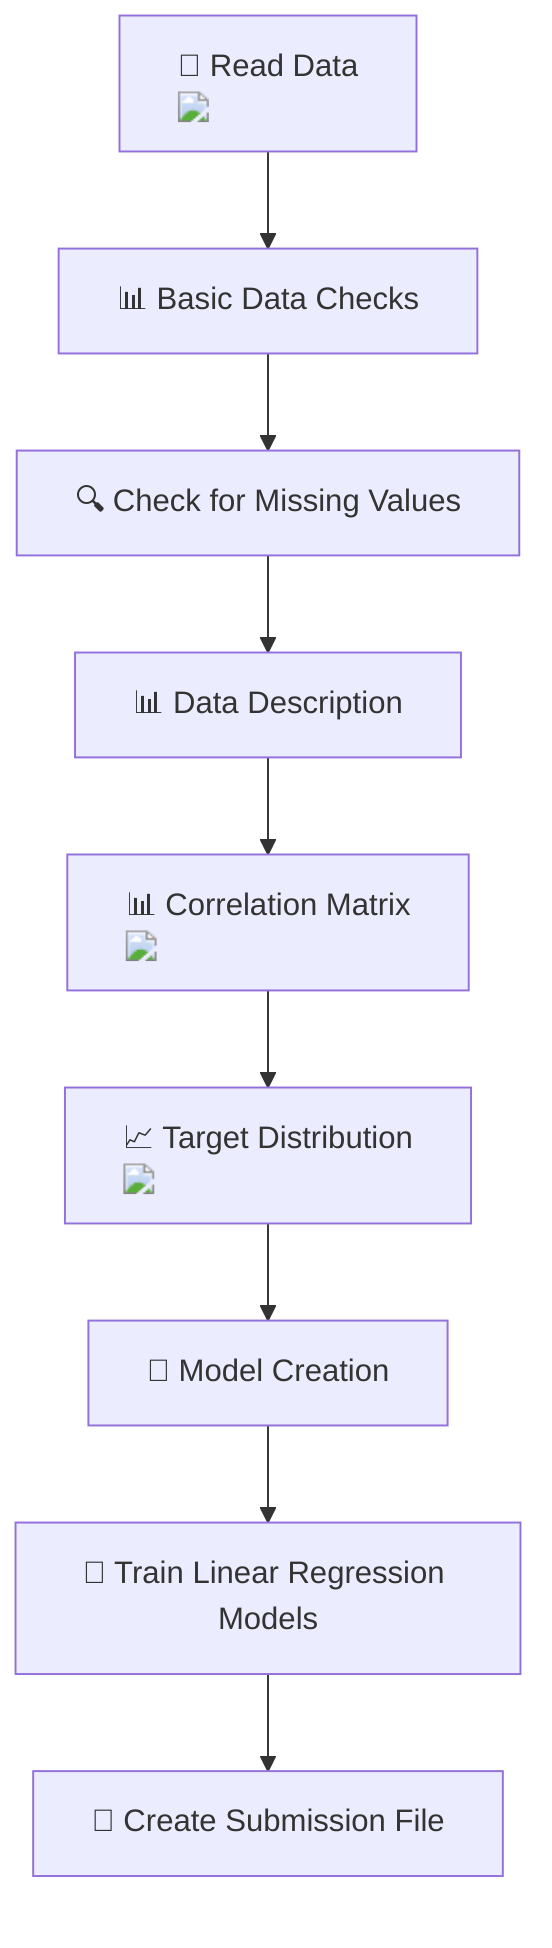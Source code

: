 flowchart TD
    A["📁 Read Data <img src='file.svg' />"] --> B["📊 Basic Data Checks"]
    B --> C["🔍 Check for Missing Values"]
    C --> D["📊 Data Description"]
    D --> E["📊 Correlation Matrix <img src='barplot_template.svg' />"]
    E --> F["📈 Target Distribution <img src='hist_template.svg' />"]
    F --> G["🎯 Model Creation"]
    G --> H["🧠 Train Linear Regression Models"]
    H --> I["📁 Create Submission File"]